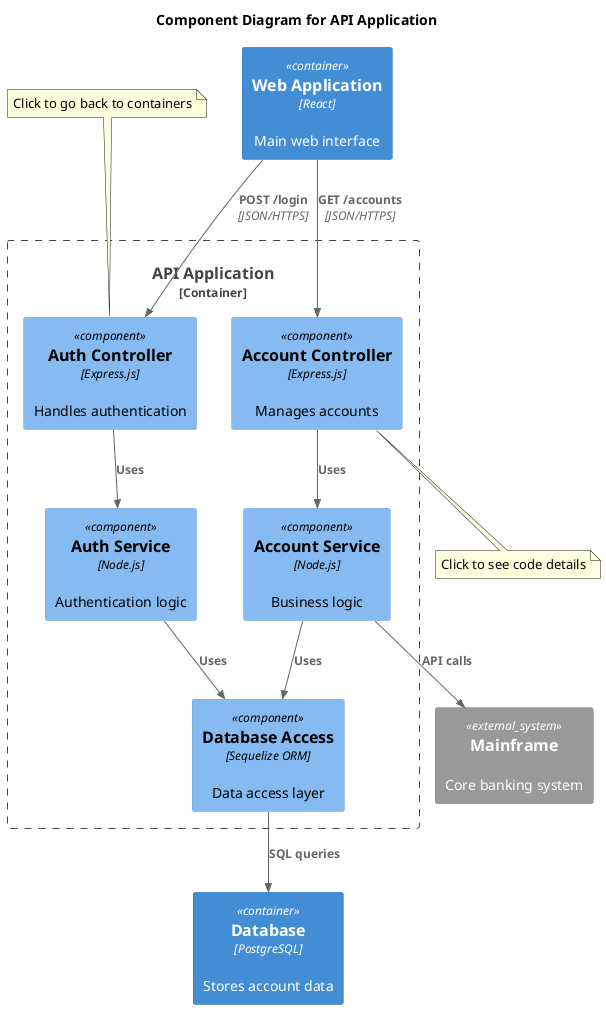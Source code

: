 @startuml 03-component
!include <C4/C4_Component>

title Component Diagram for API Application

Container(web_app, "Web Application", "React", "Main web interface")
Container(database, "Database", "PostgreSQL", "Stores account data")

Container_Boundary(api, "API Application") {
    Component(auth_controller, "Auth Controller", "Express.js", "Handles authentication", $link="02-container.svg")
    Component(account_controller, "Account Controller", "Express.js", "Manages accounts", $link="04-code.svg")
    Component(auth_service, "Auth Service", "Node.js", "Authentication logic")
    Component(account_service, "Account Service", "Node.js", "Business logic")
    Component(database_access, "Database Access", "Sequelize ORM", "Data access layer")
}

System_Ext(mainframe, "Mainframe", "Core banking system")

Rel(web_app, auth_controller, "POST /login", "JSON/HTTPS")
Rel(web_app, account_controller, "GET /accounts", "JSON/HTTPS")

Rel(auth_controller, auth_service, "Uses")
Rel(account_controller, account_service, "Uses")
Rel(auth_service, database_access, "Uses")
Rel(account_service, database_access, "Uses")

Rel(database_access, database, "SQL queries")
Rel(account_service, mainframe, "API calls")

note top of auth_controller : Click to go back to containers
note bottom of account_controller : Click to see code details

@enduml